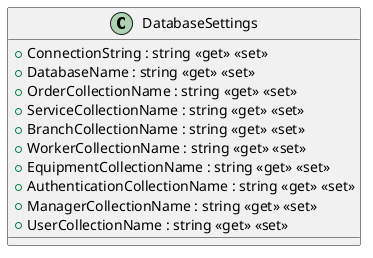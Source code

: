 @startuml
class DatabaseSettings {
    + ConnectionString : string <<get>> <<set>>
    + DatabaseName : string <<get>> <<set>>
    + OrderCollectionName : string <<get>> <<set>>
    + ServiceCollectionName : string <<get>> <<set>>
    + BranchCollectionName : string <<get>> <<set>>
    + WorkerCollectionName : string <<get>> <<set>>
    + EquipmentCollectionName : string <<get>> <<set>>
    + AuthenticationCollectionName : string <<get>> <<set>>
    + ManagerCollectionName : string <<get>> <<set>>
    + UserCollectionName : string <<get>> <<set>>
}
@enduml
